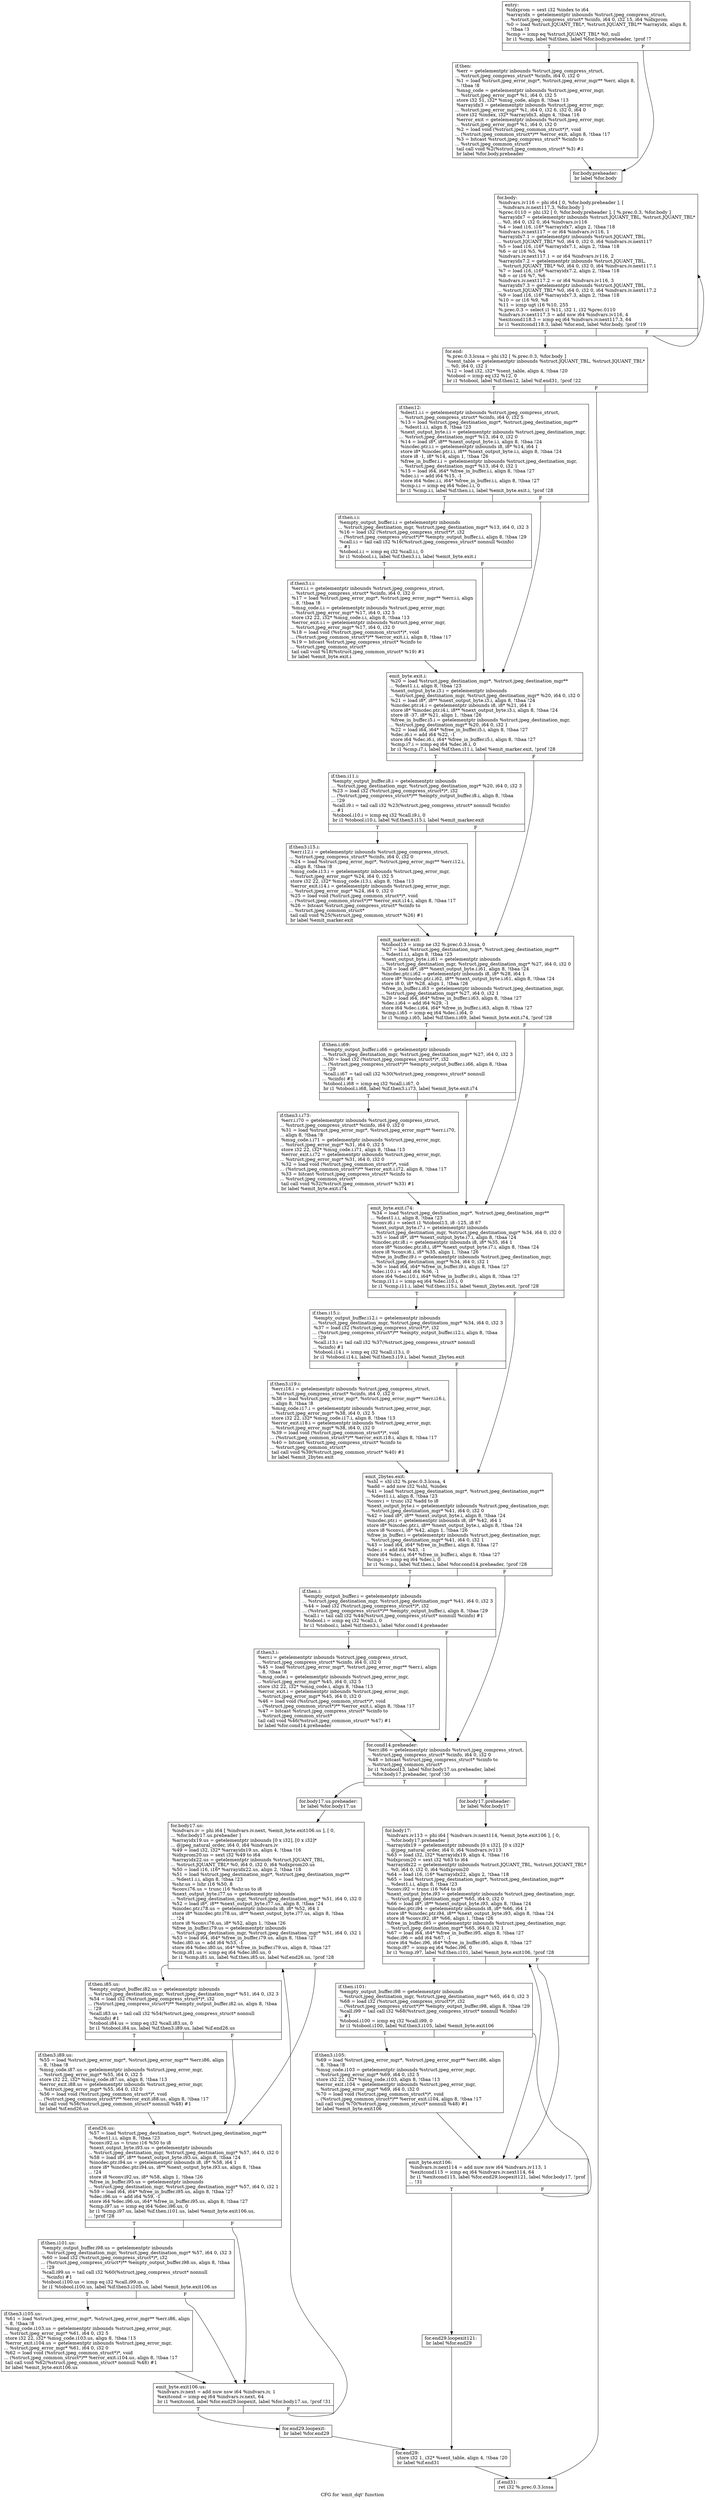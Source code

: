 digraph "CFG for 'emit_dqt' function" {
	label="CFG for 'emit_dqt' function";

	Node0x5ae9540 [shape=record,label="{entry:\l  %idxprom = sext i32 %index to i64\l  %arrayidx = getelementptr inbounds %struct.jpeg_compress_struct,\l... %struct.jpeg_compress_struct* %cinfo, i64 0, i32 15, i64 %idxprom\l  %0 = load %struct.JQUANT_TBL*, %struct.JQUANT_TBL** %arrayidx, align 8,\l... !tbaa !3\l  %cmp = icmp eq %struct.JQUANT_TBL* %0, null\l  br i1 %cmp, label %if.then, label %for.body.preheader, !prof !7\l|{<s0>T|<s1>F}}"];
	Node0x5ae9540:s0 -> Node0x5ae9790;
	Node0x5ae9540:s1 -> Node0x5ae9890;
	Node0x5ae9790 [shape=record,label="{if.then:                                          \l  %err = getelementptr inbounds %struct.jpeg_compress_struct,\l... %struct.jpeg_compress_struct* %cinfo, i64 0, i32 0\l  %1 = load %struct.jpeg_error_mgr*, %struct.jpeg_error_mgr** %err, align 8,\l... !tbaa !8\l  %msg_code = getelementptr inbounds %struct.jpeg_error_mgr,\l... %struct.jpeg_error_mgr* %1, i64 0, i32 5\l  store i32 51, i32* %msg_code, align 8, !tbaa !13\l  %arrayidx3 = getelementptr inbounds %struct.jpeg_error_mgr,\l... %struct.jpeg_error_mgr* %1, i64 0, i32 6, i32 0, i64 0\l  store i32 %index, i32* %arrayidx3, align 4, !tbaa !16\l  %error_exit = getelementptr inbounds %struct.jpeg_error_mgr,\l... %struct.jpeg_error_mgr* %1, i64 0, i32 0\l  %2 = load void (%struct.jpeg_common_struct*)*, void\l... (%struct.jpeg_common_struct*)** %error_exit, align 8, !tbaa !17\l  %3 = bitcast %struct.jpeg_compress_struct* %cinfo to\l... %struct.jpeg_common_struct*\l  tail call void %2(%struct.jpeg_common_struct* %3) #1\l  br label %for.body.preheader\l}"];
	Node0x5ae9790 -> Node0x5ae9890;
	Node0x5ae9890 [shape=record,label="{for.body.preheader:                               \l  br label %for.body\l}"];
	Node0x5ae9890 -> Node0x5aea370;
	Node0x5aea370 [shape=record,label="{for.body:                                         \l  %indvars.iv116 = phi i64 [ 0, %for.body.preheader ], [\l... %indvars.iv.next117.3, %for.body ]\l  %prec.0110 = phi i32 [ 0, %for.body.preheader ], [ %.prec.0.3, %for.body ]\l  %arrayidx7 = getelementptr inbounds %struct.JQUANT_TBL, %struct.JQUANT_TBL*\l... %0, i64 0, i32 0, i64 %indvars.iv116\l  %4 = load i16, i16* %arrayidx7, align 2, !tbaa !18\l  %indvars.iv.next117 = or i64 %indvars.iv116, 1\l  %arrayidx7.1 = getelementptr inbounds %struct.JQUANT_TBL,\l... %struct.JQUANT_TBL* %0, i64 0, i32 0, i64 %indvars.iv.next117\l  %5 = load i16, i16* %arrayidx7.1, align 2, !tbaa !18\l  %6 = or i16 %5, %4\l  %indvars.iv.next117.1 = or i64 %indvars.iv116, 2\l  %arrayidx7.2 = getelementptr inbounds %struct.JQUANT_TBL,\l... %struct.JQUANT_TBL* %0, i64 0, i32 0, i64 %indvars.iv.next117.1\l  %7 = load i16, i16* %arrayidx7.2, align 2, !tbaa !18\l  %8 = or i16 %7, %6\l  %indvars.iv.next117.2 = or i64 %indvars.iv116, 3\l  %arrayidx7.3 = getelementptr inbounds %struct.JQUANT_TBL,\l... %struct.JQUANT_TBL* %0, i64 0, i32 0, i64 %indvars.iv.next117.2\l  %9 = load i16, i16* %arrayidx7.3, align 2, !tbaa !18\l  %10 = or i16 %9, %8\l  %11 = icmp ugt i16 %10, 255\l  %.prec.0.3 = select i1 %11, i32 1, i32 %prec.0110\l  %indvars.iv.next117.3 = add nsw i64 %indvars.iv116, 4\l  %exitcond118.3 = icmp eq i64 %indvars.iv.next117.3, 64\l  br i1 %exitcond118.3, label %for.end, label %for.body, !prof !19\l|{<s0>T|<s1>F}}"];
	Node0x5aea370:s0 -> Node0x5aeaa50;
	Node0x5aea370:s1 -> Node0x5aea370;
	Node0x5aeaa50 [shape=record,label="{for.end:                                          \l  %.prec.0.3.lcssa = phi i32 [ %.prec.0.3, %for.body ]\l  %sent_table = getelementptr inbounds %struct.JQUANT_TBL, %struct.JQUANT_TBL*\l... %0, i64 0, i32 1\l  %12 = load i32, i32* %sent_table, align 4, !tbaa !20\l  %tobool = icmp eq i32 %12, 0\l  br i1 %tobool, label %if.then12, label %if.end31, !prof !22\l|{<s0>T|<s1>F}}"];
	Node0x5aeaa50:s0 -> Node0x5aec140;
	Node0x5aeaa50:s1 -> Node0x5aec220;
	Node0x5aec140 [shape=record,label="{if.then12:                                        \l  %dest1.i.i = getelementptr inbounds %struct.jpeg_compress_struct,\l... %struct.jpeg_compress_struct* %cinfo, i64 0, i32 5\l  %13 = load %struct.jpeg_destination_mgr*, %struct.jpeg_destination_mgr**\l... %dest1.i.i, align 8, !tbaa !23\l  %next_output_byte.i.i = getelementptr inbounds %struct.jpeg_destination_mgr,\l... %struct.jpeg_destination_mgr* %13, i64 0, i32 0\l  %14 = load i8*, i8** %next_output_byte.i.i, align 8, !tbaa !24\l  %incdec.ptr.i.i = getelementptr inbounds i8, i8* %14, i64 1\l  store i8* %incdec.ptr.i.i, i8** %next_output_byte.i.i, align 8, !tbaa !24\l  store i8 -1, i8* %14, align 1, !tbaa !26\l  %free_in_buffer.i.i = getelementptr inbounds %struct.jpeg_destination_mgr,\l... %struct.jpeg_destination_mgr* %13, i64 0, i32 1\l  %15 = load i64, i64* %free_in_buffer.i.i, align 8, !tbaa !27\l  %dec.i.i = add i64 %15, -1\l  store i64 %dec.i.i, i64* %free_in_buffer.i.i, align 8, !tbaa !27\l  %cmp.i.i = icmp eq i64 %dec.i.i, 0\l  br i1 %cmp.i.i, label %if.then.i.i, label %emit_byte.exit.i, !prof !28\l|{<s0>T|<s1>F}}"];
	Node0x5aec140:s0 -> Node0x5aecbd0;
	Node0x5aec140:s1 -> Node0x5aeccb0;
	Node0x5aecbd0 [shape=record,label="{if.then.i.i:                                      \l  %empty_output_buffer.i.i = getelementptr inbounds\l... %struct.jpeg_destination_mgr, %struct.jpeg_destination_mgr* %13, i64 0, i32 3\l  %16 = load i32 (%struct.jpeg_compress_struct*)*, i32\l... (%struct.jpeg_compress_struct*)** %empty_output_buffer.i.i, align 8, !tbaa !29\l  %call.i.i = tail call i32 %16(%struct.jpeg_compress_struct* nonnull %cinfo)\l... #1\l  %tobool.i.i = icmp eq i32 %call.i.i, 0\l  br i1 %tobool.i.i, label %if.then3.i.i, label %emit_byte.exit.i\l|{<s0>T|<s1>F}}"];
	Node0x5aecbd0:s0 -> Node0x5aed160;
	Node0x5aecbd0:s1 -> Node0x5aeccb0;
	Node0x5aed160 [shape=record,label="{if.then3.i.i:                                     \l  %err.i.i = getelementptr inbounds %struct.jpeg_compress_struct,\l... %struct.jpeg_compress_struct* %cinfo, i64 0, i32 0\l  %17 = load %struct.jpeg_error_mgr*, %struct.jpeg_error_mgr** %err.i.i, align\l... 8, !tbaa !8\l  %msg_code.i.i = getelementptr inbounds %struct.jpeg_error_mgr,\l... %struct.jpeg_error_mgr* %17, i64 0, i32 5\l  store i32 22, i32* %msg_code.i.i, align 8, !tbaa !13\l  %error_exit.i.i = getelementptr inbounds %struct.jpeg_error_mgr,\l... %struct.jpeg_error_mgr* %17, i64 0, i32 0\l  %18 = load void (%struct.jpeg_common_struct*)*, void\l... (%struct.jpeg_common_struct*)** %error_exit.i.i, align 8, !tbaa !17\l  %19 = bitcast %struct.jpeg_compress_struct* %cinfo to\l... %struct.jpeg_common_struct*\l  tail call void %18(%struct.jpeg_common_struct* %19) #1\l  br label %emit_byte.exit.i\l}"];
	Node0x5aed160 -> Node0x5aeccb0;
	Node0x5aeccb0 [shape=record,label="{emit_byte.exit.i:                                 \l  %20 = load %struct.jpeg_destination_mgr*, %struct.jpeg_destination_mgr**\l... %dest1.i.i, align 8, !tbaa !23\l  %next_output_byte.i3.i = getelementptr inbounds\l... %struct.jpeg_destination_mgr, %struct.jpeg_destination_mgr* %20, i64 0, i32 0\l  %21 = load i8*, i8** %next_output_byte.i3.i, align 8, !tbaa !24\l  %incdec.ptr.i4.i = getelementptr inbounds i8, i8* %21, i64 1\l  store i8* %incdec.ptr.i4.i, i8** %next_output_byte.i3.i, align 8, !tbaa !24\l  store i8 -37, i8* %21, align 1, !tbaa !26\l  %free_in_buffer.i5.i = getelementptr inbounds %struct.jpeg_destination_mgr,\l... %struct.jpeg_destination_mgr* %20, i64 0, i32 1\l  %22 = load i64, i64* %free_in_buffer.i5.i, align 8, !tbaa !27\l  %dec.i6.i = add i64 %22, -1\l  store i64 %dec.i6.i, i64* %free_in_buffer.i5.i, align 8, !tbaa !27\l  %cmp.i7.i = icmp eq i64 %dec.i6.i, 0\l  br i1 %cmp.i7.i, label %if.then.i11.i, label %emit_marker.exit, !prof !28\l|{<s0>T|<s1>F}}"];
	Node0x5aeccb0:s0 -> Node0x5aebdb0;
	Node0x5aeccb0:s1 -> Node0x5aee250;
	Node0x5aebdb0 [shape=record,label="{if.then.i11.i:                                    \l  %empty_output_buffer.i8.i = getelementptr inbounds\l... %struct.jpeg_destination_mgr, %struct.jpeg_destination_mgr* %20, i64 0, i32 3\l  %23 = load i32 (%struct.jpeg_compress_struct*)*, i32\l... (%struct.jpeg_compress_struct*)** %empty_output_buffer.i8.i, align 8, !tbaa\l... !29\l  %call.i9.i = tail call i32 %23(%struct.jpeg_compress_struct* nonnull %cinfo)\l... #1\l  %tobool.i10.i = icmp eq i32 %call.i9.i, 0\l  br i1 %tobool.i10.i, label %if.then3.i15.i, label %emit_marker.exit\l|{<s0>T|<s1>F}}"];
	Node0x5aebdb0:s0 -> Node0x5aee620;
	Node0x5aebdb0:s1 -> Node0x5aee250;
	Node0x5aee620 [shape=record,label="{if.then3.i15.i:                                   \l  %err.i12.i = getelementptr inbounds %struct.jpeg_compress_struct,\l... %struct.jpeg_compress_struct* %cinfo, i64 0, i32 0\l  %24 = load %struct.jpeg_error_mgr*, %struct.jpeg_error_mgr** %err.i12.i,\l... align 8, !tbaa !8\l  %msg_code.i13.i = getelementptr inbounds %struct.jpeg_error_mgr,\l... %struct.jpeg_error_mgr* %24, i64 0, i32 5\l  store i32 22, i32* %msg_code.i13.i, align 8, !tbaa !13\l  %error_exit.i14.i = getelementptr inbounds %struct.jpeg_error_mgr,\l... %struct.jpeg_error_mgr* %24, i64 0, i32 0\l  %25 = load void (%struct.jpeg_common_struct*)*, void\l... (%struct.jpeg_common_struct*)** %error_exit.i14.i, align 8, !tbaa !17\l  %26 = bitcast %struct.jpeg_compress_struct* %cinfo to\l... %struct.jpeg_common_struct*\l  tail call void %25(%struct.jpeg_common_struct* %26) #1\l  br label %emit_marker.exit\l}"];
	Node0x5aee620 -> Node0x5aee250;
	Node0x5aee250 [shape=record,label="{emit_marker.exit:                                 \l  %tobool13 = icmp ne i32 %.prec.0.3.lcssa, 0\l  %27 = load %struct.jpeg_destination_mgr*, %struct.jpeg_destination_mgr**\l... %dest1.i.i, align 8, !tbaa !23\l  %next_output_byte.i.i61 = getelementptr inbounds\l... %struct.jpeg_destination_mgr, %struct.jpeg_destination_mgr* %27, i64 0, i32 0\l  %28 = load i8*, i8** %next_output_byte.i.i61, align 8, !tbaa !24\l  %incdec.ptr.i.i62 = getelementptr inbounds i8, i8* %28, i64 1\l  store i8* %incdec.ptr.i.i62, i8** %next_output_byte.i.i61, align 8, !tbaa !24\l  store i8 0, i8* %28, align 1, !tbaa !26\l  %free_in_buffer.i.i63 = getelementptr inbounds %struct.jpeg_destination_mgr,\l... %struct.jpeg_destination_mgr* %27, i64 0, i32 1\l  %29 = load i64, i64* %free_in_buffer.i.i63, align 8, !tbaa !27\l  %dec.i.i64 = add i64 %29, -1\l  store i64 %dec.i.i64, i64* %free_in_buffer.i.i63, align 8, !tbaa !27\l  %cmp.i.i65 = icmp eq i64 %dec.i.i64, 0\l  br i1 %cmp.i.i65, label %if.then.i.i69, label %emit_byte.exit.i74, !prof !28\l|{<s0>T|<s1>F}}"];
	Node0x5aee250:s0 -> Node0x5b0b890;
	Node0x5aee250:s1 -> Node0x5b0b9a0;
	Node0x5b0b890 [shape=record,label="{if.then.i.i69:                                    \l  %empty_output_buffer.i.i66 = getelementptr inbounds\l... %struct.jpeg_destination_mgr, %struct.jpeg_destination_mgr* %27, i64 0, i32 3\l  %30 = load i32 (%struct.jpeg_compress_struct*)*, i32\l... (%struct.jpeg_compress_struct*)** %empty_output_buffer.i.i66, align 8, !tbaa\l... !29\l  %call.i.i67 = tail call i32 %30(%struct.jpeg_compress_struct* nonnull\l... %cinfo) #1\l  %tobool.i.i68 = icmp eq i32 %call.i.i67, 0\l  br i1 %tobool.i.i68, label %if.then3.i.i73, label %emit_byte.exit.i74\l|{<s0>T|<s1>F}}"];
	Node0x5b0b890:s0 -> Node0x5b0bd70;
	Node0x5b0b890:s1 -> Node0x5b0b9a0;
	Node0x5b0bd70 [shape=record,label="{if.then3.i.i73:                                   \l  %err.i.i70 = getelementptr inbounds %struct.jpeg_compress_struct,\l... %struct.jpeg_compress_struct* %cinfo, i64 0, i32 0\l  %31 = load %struct.jpeg_error_mgr*, %struct.jpeg_error_mgr** %err.i.i70,\l... align 8, !tbaa !8\l  %msg_code.i.i71 = getelementptr inbounds %struct.jpeg_error_mgr,\l... %struct.jpeg_error_mgr* %31, i64 0, i32 5\l  store i32 22, i32* %msg_code.i.i71, align 8, !tbaa !13\l  %error_exit.i.i72 = getelementptr inbounds %struct.jpeg_error_mgr,\l... %struct.jpeg_error_mgr* %31, i64 0, i32 0\l  %32 = load void (%struct.jpeg_common_struct*)*, void\l... (%struct.jpeg_common_struct*)** %error_exit.i.i72, align 8, !tbaa !17\l  %33 = bitcast %struct.jpeg_compress_struct* %cinfo to\l... %struct.jpeg_common_struct*\l  tail call void %32(%struct.jpeg_common_struct* %33) #1\l  br label %emit_byte.exit.i74\l}"];
	Node0x5b0bd70 -> Node0x5b0b9a0;
	Node0x5b0b9a0 [shape=record,label="{emit_byte.exit.i74:                               \l  %34 = load %struct.jpeg_destination_mgr*, %struct.jpeg_destination_mgr**\l... %dest1.i.i, align 8, !tbaa !23\l  %conv.i6.i = select i1 %tobool13, i8 -125, i8 67\l  %next_output_byte.i7.i = getelementptr inbounds\l... %struct.jpeg_destination_mgr, %struct.jpeg_destination_mgr* %34, i64 0, i32 0\l  %35 = load i8*, i8** %next_output_byte.i7.i, align 8, !tbaa !24\l  %incdec.ptr.i8.i = getelementptr inbounds i8, i8* %35, i64 1\l  store i8* %incdec.ptr.i8.i, i8** %next_output_byte.i7.i, align 8, !tbaa !24\l  store i8 %conv.i6.i, i8* %35, align 1, !tbaa !26\l  %free_in_buffer.i9.i = getelementptr inbounds %struct.jpeg_destination_mgr,\l... %struct.jpeg_destination_mgr* %34, i64 0, i32 1\l  %36 = load i64, i64* %free_in_buffer.i9.i, align 8, !tbaa !27\l  %dec.i10.i = add i64 %36, -1\l  store i64 %dec.i10.i, i64* %free_in_buffer.i9.i, align 8, !tbaa !27\l  %cmp.i11.i = icmp eq i64 %dec.i10.i, 0\l  br i1 %cmp.i11.i, label %if.then.i15.i, label %emit_2bytes.exit, !prof !28\l|{<s0>T|<s1>F}}"];
	Node0x5b0b9a0:s0 -> Node0x5af0770;
	Node0x5b0b9a0:s1 -> Node0x5af0880;
	Node0x5af0770 [shape=record,label="{if.then.i15.i:                                    \l  %empty_output_buffer.i12.i = getelementptr inbounds\l... %struct.jpeg_destination_mgr, %struct.jpeg_destination_mgr* %34, i64 0, i32 3\l  %37 = load i32 (%struct.jpeg_compress_struct*)*, i32\l... (%struct.jpeg_compress_struct*)** %empty_output_buffer.i12.i, align 8, !tbaa\l... !29\l  %call.i13.i = tail call i32 %37(%struct.jpeg_compress_struct* nonnull\l... %cinfo) #1\l  %tobool.i14.i = icmp eq i32 %call.i13.i, 0\l  br i1 %tobool.i14.i, label %if.then3.i19.i, label %emit_2bytes.exit\l|{<s0>T|<s1>F}}"];
	Node0x5af0770:s0 -> Node0x5af0c30;
	Node0x5af0770:s1 -> Node0x5af0880;
	Node0x5af0c30 [shape=record,label="{if.then3.i19.i:                                   \l  %err.i16.i = getelementptr inbounds %struct.jpeg_compress_struct,\l... %struct.jpeg_compress_struct* %cinfo, i64 0, i32 0\l  %38 = load %struct.jpeg_error_mgr*, %struct.jpeg_error_mgr** %err.i16.i,\l... align 8, !tbaa !8\l  %msg_code.i17.i = getelementptr inbounds %struct.jpeg_error_mgr,\l... %struct.jpeg_error_mgr* %38, i64 0, i32 5\l  store i32 22, i32* %msg_code.i17.i, align 8, !tbaa !13\l  %error_exit.i18.i = getelementptr inbounds %struct.jpeg_error_mgr,\l... %struct.jpeg_error_mgr* %38, i64 0, i32 0\l  %39 = load void (%struct.jpeg_common_struct*)*, void\l... (%struct.jpeg_common_struct*)** %error_exit.i18.i, align 8, !tbaa !17\l  %40 = bitcast %struct.jpeg_compress_struct* %cinfo to\l... %struct.jpeg_common_struct*\l  tail call void %39(%struct.jpeg_common_struct* %40) #1\l  br label %emit_2bytes.exit\l}"];
	Node0x5af0c30 -> Node0x5af0880;
	Node0x5af0880 [shape=record,label="{emit_2bytes.exit:                                 \l  %shl = shl i32 %.prec.0.3.lcssa, 4\l  %add = add nsw i32 %shl, %index\l  %41 = load %struct.jpeg_destination_mgr*, %struct.jpeg_destination_mgr**\l... %dest1.i.i, align 8, !tbaa !23\l  %conv.i = trunc i32 %add to i8\l  %next_output_byte.i = getelementptr inbounds %struct.jpeg_destination_mgr,\l... %struct.jpeg_destination_mgr* %41, i64 0, i32 0\l  %42 = load i8*, i8** %next_output_byte.i, align 8, !tbaa !24\l  %incdec.ptr.i = getelementptr inbounds i8, i8* %42, i64 1\l  store i8* %incdec.ptr.i, i8** %next_output_byte.i, align 8, !tbaa !24\l  store i8 %conv.i, i8* %42, align 1, !tbaa !26\l  %free_in_buffer.i = getelementptr inbounds %struct.jpeg_destination_mgr,\l... %struct.jpeg_destination_mgr* %41, i64 0, i32 1\l  %43 = load i64, i64* %free_in_buffer.i, align 8, !tbaa !27\l  %dec.i = add i64 %43, -1\l  store i64 %dec.i, i64* %free_in_buffer.i, align 8, !tbaa !27\l  %cmp.i = icmp eq i64 %dec.i, 0\l  br i1 %cmp.i, label %if.then.i, label %for.cond14.preheader, !prof !28\l|{<s0>T|<s1>F}}"];
	Node0x5af0880:s0 -> Node0x5aedd20;
	Node0x5af0880:s1 -> Node0x5aede00;
	Node0x5aedd20 [shape=record,label="{if.then.i:                                        \l  %empty_output_buffer.i = getelementptr inbounds\l... %struct.jpeg_destination_mgr, %struct.jpeg_destination_mgr* %41, i64 0, i32 3\l  %44 = load i32 (%struct.jpeg_compress_struct*)*, i32\l... (%struct.jpeg_compress_struct*)** %empty_output_buffer.i, align 8, !tbaa !29\l  %call.i = tail call i32 %44(%struct.jpeg_compress_struct* nonnull %cinfo) #1\l  %tobool.i = icmp eq i32 %call.i, 0\l  br i1 %tobool.i, label %if.then3.i, label %for.cond14.preheader\l|{<s0>T|<s1>F}}"];
	Node0x5aedd20:s0 -> Node0x5aee1d0;
	Node0x5aedd20:s1 -> Node0x5aede00;
	Node0x5aee1d0 [shape=record,label="{if.then3.i:                                       \l  %err.i = getelementptr inbounds %struct.jpeg_compress_struct,\l... %struct.jpeg_compress_struct* %cinfo, i64 0, i32 0\l  %45 = load %struct.jpeg_error_mgr*, %struct.jpeg_error_mgr** %err.i, align\l... 8, !tbaa !8\l  %msg_code.i = getelementptr inbounds %struct.jpeg_error_mgr,\l... %struct.jpeg_error_mgr* %45, i64 0, i32 5\l  store i32 22, i32* %msg_code.i, align 8, !tbaa !13\l  %error_exit.i = getelementptr inbounds %struct.jpeg_error_mgr,\l... %struct.jpeg_error_mgr* %45, i64 0, i32 0\l  %46 = load void (%struct.jpeg_common_struct*)*, void\l... (%struct.jpeg_common_struct*)** %error_exit.i, align 8, !tbaa !17\l  %47 = bitcast %struct.jpeg_compress_struct* %cinfo to\l... %struct.jpeg_common_struct*\l  tail call void %46(%struct.jpeg_common_struct* %47) #1\l  br label %for.cond14.preheader\l}"];
	Node0x5aee1d0 -> Node0x5aede00;
	Node0x5aede00 [shape=record,label="{for.cond14.preheader:                             \l  %err.i86 = getelementptr inbounds %struct.jpeg_compress_struct,\l... %struct.jpeg_compress_struct* %cinfo, i64 0, i32 0\l  %48 = bitcast %struct.jpeg_compress_struct* %cinfo to\l... %struct.jpeg_common_struct*\l  br i1 %tobool13, label %for.body17.us.preheader, label\l... %for.body17.preheader, !prof !30\l|{<s0>T|<s1>F}}"];
	Node0x5aede00:s0 -> Node0x5b2c5f0;
	Node0x5aede00:s1 -> Node0x5b2c6d0;
	Node0x5b2c6d0 [shape=record,label="{for.body17.preheader:                             \l  br label %for.body17\l}"];
	Node0x5b2c6d0 -> Node0x5b2c990;
	Node0x5b2c5f0 [shape=record,label="{for.body17.us.preheader:                          \l  br label %for.body17.us\l}"];
	Node0x5b2c5f0 -> Node0x5b2ca40;
	Node0x5b2ca40 [shape=record,label="{for.body17.us:                                    \l  %indvars.iv = phi i64 [ %indvars.iv.next, %emit_byte.exit106.us ], [ 0,\l... %for.body17.us.preheader ]\l  %arrayidx19.us = getelementptr inbounds [0 x i32], [0 x i32]*\l... @jpeg_natural_order, i64 0, i64 %indvars.iv\l  %49 = load i32, i32* %arrayidx19.us, align 4, !tbaa !16\l  %idxprom20.us = sext i32 %49 to i64\l  %arrayidx22.us = getelementptr inbounds %struct.JQUANT_TBL,\l... %struct.JQUANT_TBL* %0, i64 0, i32 0, i64 %idxprom20.us\l  %50 = load i16, i16* %arrayidx22.us, align 2, !tbaa !18\l  %51 = load %struct.jpeg_destination_mgr*, %struct.jpeg_destination_mgr**\l... %dest1.i.i, align 8, !tbaa !23\l  %shr.us = lshr i16 %50, 8\l  %conv.i76.us = trunc i16 %shr.us to i8\l  %next_output_byte.i77.us = getelementptr inbounds\l... %struct.jpeg_destination_mgr, %struct.jpeg_destination_mgr* %51, i64 0, i32 0\l  %52 = load i8*, i8** %next_output_byte.i77.us, align 8, !tbaa !24\l  %incdec.ptr.i78.us = getelementptr inbounds i8, i8* %52, i64 1\l  store i8* %incdec.ptr.i78.us, i8** %next_output_byte.i77.us, align 8, !tbaa\l... !24\l  store i8 %conv.i76.us, i8* %52, align 1, !tbaa !26\l  %free_in_buffer.i79.us = getelementptr inbounds\l... %struct.jpeg_destination_mgr, %struct.jpeg_destination_mgr* %51, i64 0, i32 1\l  %53 = load i64, i64* %free_in_buffer.i79.us, align 8, !tbaa !27\l  %dec.i80.us = add i64 %53, -1\l  store i64 %dec.i80.us, i64* %free_in_buffer.i79.us, align 8, !tbaa !27\l  %cmp.i81.us = icmp eq i64 %dec.i80.us, 0\l  br i1 %cmp.i81.us, label %if.then.i85.us, label %if.end26.us, !prof !28\l|{<s0>T|<s1>F}}"];
	Node0x5b2ca40:s0 -> Node0x5b2dde0;
	Node0x5b2ca40:s1 -> Node0x5b2dec0;
	Node0x5b2dde0 [shape=record,label="{if.then.i85.us:                                   \l  %empty_output_buffer.i82.us = getelementptr inbounds\l... %struct.jpeg_destination_mgr, %struct.jpeg_destination_mgr* %51, i64 0, i32 3\l  %54 = load i32 (%struct.jpeg_compress_struct*)*, i32\l... (%struct.jpeg_compress_struct*)** %empty_output_buffer.i82.us, align 8, !tbaa\l... !29\l  %call.i83.us = tail call i32 %54(%struct.jpeg_compress_struct* nonnull\l... %cinfo) #1\l  %tobool.i84.us = icmp eq i32 %call.i83.us, 0\l  br i1 %tobool.i84.us, label %if.then3.i89.us, label %if.end26.us\l|{<s0>T|<s1>F}}"];
	Node0x5b2dde0:s0 -> Node0x5b2e310;
	Node0x5b2dde0:s1 -> Node0x5b2dec0;
	Node0x5b2e310 [shape=record,label="{if.then3.i89.us:                                  \l  %55 = load %struct.jpeg_error_mgr*, %struct.jpeg_error_mgr** %err.i86, align\l... 8, !tbaa !8\l  %msg_code.i87.us = getelementptr inbounds %struct.jpeg_error_mgr,\l... %struct.jpeg_error_mgr* %55, i64 0, i32 5\l  store i32 22, i32* %msg_code.i87.us, align 8, !tbaa !13\l  %error_exit.i88.us = getelementptr inbounds %struct.jpeg_error_mgr,\l... %struct.jpeg_error_mgr* %55, i64 0, i32 0\l  %56 = load void (%struct.jpeg_common_struct*)*, void\l... (%struct.jpeg_common_struct*)** %error_exit.i88.us, align 8, !tbaa !17\l  tail call void %56(%struct.jpeg_common_struct* nonnull %48) #1\l  br label %if.end26.us\l}"];
	Node0x5b2e310 -> Node0x5b2dec0;
	Node0x5b2dec0 [shape=record,label="{if.end26.us:                                      \l  %57 = load %struct.jpeg_destination_mgr*, %struct.jpeg_destination_mgr**\l... %dest1.i.i, align 8, !tbaa !23\l  %conv.i92.us = trunc i16 %50 to i8\l  %next_output_byte.i93.us = getelementptr inbounds\l... %struct.jpeg_destination_mgr, %struct.jpeg_destination_mgr* %57, i64 0, i32 0\l  %58 = load i8*, i8** %next_output_byte.i93.us, align 8, !tbaa !24\l  %incdec.ptr.i94.us = getelementptr inbounds i8, i8* %58, i64 1\l  store i8* %incdec.ptr.i94.us, i8** %next_output_byte.i93.us, align 8, !tbaa\l... !24\l  store i8 %conv.i92.us, i8* %58, align 1, !tbaa !26\l  %free_in_buffer.i95.us = getelementptr inbounds\l... %struct.jpeg_destination_mgr, %struct.jpeg_destination_mgr* %57, i64 0, i32 1\l  %59 = load i64, i64* %free_in_buffer.i95.us, align 8, !tbaa !27\l  %dec.i96.us = add i64 %59, -1\l  store i64 %dec.i96.us, i64* %free_in_buffer.i95.us, align 8, !tbaa !27\l  %cmp.i97.us = icmp eq i64 %dec.i96.us, 0\l  br i1 %cmp.i97.us, label %if.then.i101.us, label %emit_byte.exit106.us,\l... !prof !28\l|{<s0>T|<s1>F}}"];
	Node0x5b2dec0:s0 -> Node0x5b2eef0;
	Node0x5b2dec0:s1 -> Node0x5b2cb90;
	Node0x5b2eef0 [shape=record,label="{if.then.i101.us:                                  \l  %empty_output_buffer.i98.us = getelementptr inbounds\l... %struct.jpeg_destination_mgr, %struct.jpeg_destination_mgr* %57, i64 0, i32 3\l  %60 = load i32 (%struct.jpeg_compress_struct*)*, i32\l... (%struct.jpeg_compress_struct*)** %empty_output_buffer.i98.us, align 8, !tbaa\l... !29\l  %call.i99.us = tail call i32 %60(%struct.jpeg_compress_struct* nonnull\l... %cinfo) #1\l  %tobool.i100.us = icmp eq i32 %call.i99.us, 0\l  br i1 %tobool.i100.us, label %if.then3.i105.us, label %emit_byte.exit106.us\l|{<s0>T|<s1>F}}"];
	Node0x5b2eef0:s0 -> Node0x5b2f350;
	Node0x5b2eef0:s1 -> Node0x5b2cb90;
	Node0x5b2f350 [shape=record,label="{if.then3.i105.us:                                 \l  %61 = load %struct.jpeg_error_mgr*, %struct.jpeg_error_mgr** %err.i86, align\l... 8, !tbaa !8\l  %msg_code.i103.us = getelementptr inbounds %struct.jpeg_error_mgr,\l... %struct.jpeg_error_mgr* %61, i64 0, i32 5\l  store i32 22, i32* %msg_code.i103.us, align 8, !tbaa !13\l  %error_exit.i104.us = getelementptr inbounds %struct.jpeg_error_mgr,\l... %struct.jpeg_error_mgr* %61, i64 0, i32 0\l  %62 = load void (%struct.jpeg_common_struct*)*, void\l... (%struct.jpeg_common_struct*)** %error_exit.i104.us, align 8, !tbaa !17\l  tail call void %62(%struct.jpeg_common_struct* nonnull %48) #1\l  br label %emit_byte.exit106.us\l}"];
	Node0x5b2f350 -> Node0x5b2cb90;
	Node0x5b2cb90 [shape=record,label="{emit_byte.exit106.us:                             \l  %indvars.iv.next = add nuw nsw i64 %indvars.iv, 1\l  %exitcond = icmp eq i64 %indvars.iv.next, 64\l  br i1 %exitcond, label %for.end29.loopexit, label %for.body17.us, !prof !31\l|{<s0>T|<s1>F}}"];
	Node0x5b2cb90:s0 -> Node0x5b2f9d0;
	Node0x5b2cb90:s1 -> Node0x5b2ca40;
	Node0x5b2c990 [shape=record,label="{for.body17:                                       \l  %indvars.iv113 = phi i64 [ %indvars.iv.next114, %emit_byte.exit106 ], [ 0,\l... %for.body17.preheader ]\l  %arrayidx19 = getelementptr inbounds [0 x i32], [0 x i32]*\l... @jpeg_natural_order, i64 0, i64 %indvars.iv113\l  %63 = load i32, i32* %arrayidx19, align 4, !tbaa !16\l  %idxprom20 = sext i32 %63 to i64\l  %arrayidx22 = getelementptr inbounds %struct.JQUANT_TBL, %struct.JQUANT_TBL*\l... %0, i64 0, i32 0, i64 %idxprom20\l  %64 = load i16, i16* %arrayidx22, align 2, !tbaa !18\l  %65 = load %struct.jpeg_destination_mgr*, %struct.jpeg_destination_mgr**\l... %dest1.i.i, align 8, !tbaa !23\l  %conv.i92 = trunc i16 %64 to i8\l  %next_output_byte.i93 = getelementptr inbounds %struct.jpeg_destination_mgr,\l... %struct.jpeg_destination_mgr* %65, i64 0, i32 0\l  %66 = load i8*, i8** %next_output_byte.i93, align 8, !tbaa !24\l  %incdec.ptr.i94 = getelementptr inbounds i8, i8* %66, i64 1\l  store i8* %incdec.ptr.i94, i8** %next_output_byte.i93, align 8, !tbaa !24\l  store i8 %conv.i92, i8* %66, align 1, !tbaa !26\l  %free_in_buffer.i95 = getelementptr inbounds %struct.jpeg_destination_mgr,\l... %struct.jpeg_destination_mgr* %65, i64 0, i32 1\l  %67 = load i64, i64* %free_in_buffer.i95, align 8, !tbaa !27\l  %dec.i96 = add i64 %67, -1\l  store i64 %dec.i96, i64* %free_in_buffer.i95, align 8, !tbaa !27\l  %cmp.i97 = icmp eq i64 %dec.i96, 0\l  br i1 %cmp.i97, label %if.then.i101, label %emit_byte.exit106, !prof !28\l|{<s0>T|<s1>F}}"];
	Node0x5b2c990:s0 -> Node0x5b309a0;
	Node0x5b2c990:s1 -> Node0x5b2fc10;
	Node0x5b309a0 [shape=record,label="{if.then.i101:                                     \l  %empty_output_buffer.i98 = getelementptr inbounds\l... %struct.jpeg_destination_mgr, %struct.jpeg_destination_mgr* %65, i64 0, i32 3\l  %68 = load i32 (%struct.jpeg_compress_struct*)*, i32\l... (%struct.jpeg_compress_struct*)** %empty_output_buffer.i98, align 8, !tbaa !29\l  %call.i99 = tail call i32 %68(%struct.jpeg_compress_struct* nonnull %cinfo)\l... #1\l  %tobool.i100 = icmp eq i32 %call.i99, 0\l  br i1 %tobool.i100, label %if.then3.i105, label %emit_byte.exit106\l|{<s0>T|<s1>F}}"];
	Node0x5b309a0:s0 -> Node0x5b30db0;
	Node0x5b309a0:s1 -> Node0x5b2fc10;
	Node0x5b30db0 [shape=record,label="{if.then3.i105:                                    \l  %69 = load %struct.jpeg_error_mgr*, %struct.jpeg_error_mgr** %err.i86, align\l... 8, !tbaa !8\l  %msg_code.i103 = getelementptr inbounds %struct.jpeg_error_mgr,\l... %struct.jpeg_error_mgr* %69, i64 0, i32 5\l  store i32 22, i32* %msg_code.i103, align 8, !tbaa !13\l  %error_exit.i104 = getelementptr inbounds %struct.jpeg_error_mgr,\l... %struct.jpeg_error_mgr* %69, i64 0, i32 0\l  %70 = load void (%struct.jpeg_common_struct*)*, void\l... (%struct.jpeg_common_struct*)** %error_exit.i104, align 8, !tbaa !17\l  tail call void %70(%struct.jpeg_common_struct* nonnull %48) #1\l  br label %emit_byte.exit106\l}"];
	Node0x5b30db0 -> Node0x5b2fc10;
	Node0x5b2fc10 [shape=record,label="{emit_byte.exit106:                                \l  %indvars.iv.next114 = add nuw nsw i64 %indvars.iv113, 1\l  %exitcond115 = icmp eq i64 %indvars.iv.next114, 64\l  br i1 %exitcond115, label %for.end29.loopexit121, label %for.body17, !prof\l... !31\l|{<s0>T|<s1>F}}"];
	Node0x5b2fc10:s0 -> Node0x5b31490;
	Node0x5b2fc10:s1 -> Node0x5b2c990;
	Node0x5b2f9d0 [shape=record,label="{for.end29.loopexit:                               \l  br label %for.end29\l}"];
	Node0x5b2f9d0 -> Node0x5b2cc10;
	Node0x5b31490 [shape=record,label="{for.end29.loopexit121:                            \l  br label %for.end29\l}"];
	Node0x5b31490 -> Node0x5b2cc10;
	Node0x5b2cc10 [shape=record,label="{for.end29:                                        \l  store i32 1, i32* %sent_table, align 4, !tbaa !20\l  br label %if.end31\l}"];
	Node0x5b2cc10 -> Node0x5aec220;
	Node0x5aec220 [shape=record,label="{if.end31:                                         \l  ret i32 %.prec.0.3.lcssa\l}"];
}
